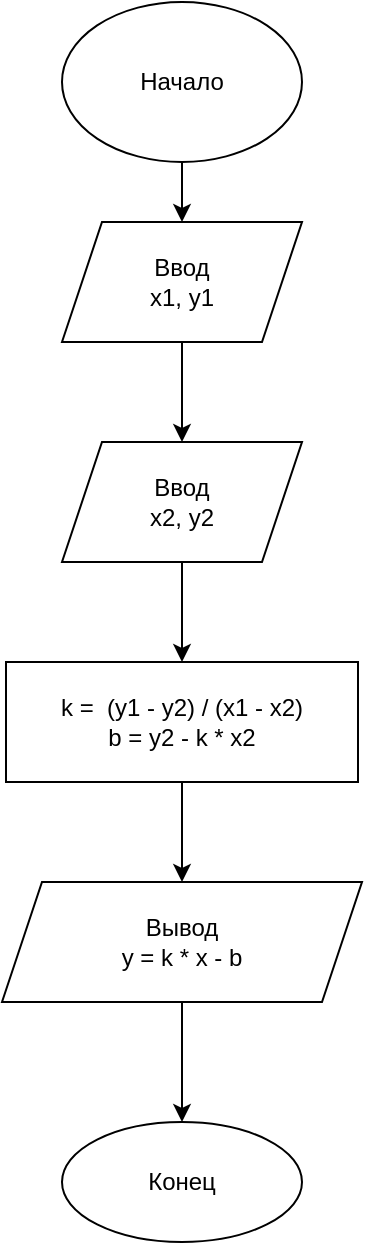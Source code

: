 <mxfile version="17.4.2" type="device"><diagram id="2MpUApduMr4sn0R35vi-" name="Страница 1"><mxGraphModel dx="1102" dy="1025" grid="1" gridSize="10" guides="1" tooltips="1" connect="1" arrows="1" fold="1" page="1" pageScale="1" pageWidth="827" pageHeight="1169" math="0" shadow="0"><root><mxCell id="0"/><mxCell id="1" parent="0"/><mxCell id="-ty0vU4evBSyD7sj8rzU-5" value="" style="edgeStyle=orthogonalEdgeStyle;rounded=0;orthogonalLoop=1;jettySize=auto;html=1;" edge="1" parent="1" source="-ty0vU4evBSyD7sj8rzU-1" target="-ty0vU4evBSyD7sj8rzU-2"><mxGeometry relative="1" as="geometry"/></mxCell><mxCell id="-ty0vU4evBSyD7sj8rzU-1" value="Начало" style="ellipse;whiteSpace=wrap;html=1;" vertex="1" parent="1"><mxGeometry x="354" y="40" width="120" height="80" as="geometry"/></mxCell><mxCell id="-ty0vU4evBSyD7sj8rzU-4" value="" style="edgeStyle=orthogonalEdgeStyle;rounded=0;orthogonalLoop=1;jettySize=auto;html=1;" edge="1" parent="1" source="-ty0vU4evBSyD7sj8rzU-2" target="-ty0vU4evBSyD7sj8rzU-3"><mxGeometry relative="1" as="geometry"/></mxCell><mxCell id="-ty0vU4evBSyD7sj8rzU-2" value="Ввод&lt;br&gt;x1, y1" style="shape=parallelogram;perimeter=parallelogramPerimeter;whiteSpace=wrap;html=1;fixedSize=1;" vertex="1" parent="1"><mxGeometry x="354" y="150" width="120" height="60" as="geometry"/></mxCell><mxCell id="-ty0vU4evBSyD7sj8rzU-7" value="" style="edgeStyle=orthogonalEdgeStyle;rounded=0;orthogonalLoop=1;jettySize=auto;html=1;" edge="1" parent="1" source="-ty0vU4evBSyD7sj8rzU-3" target="-ty0vU4evBSyD7sj8rzU-6"><mxGeometry relative="1" as="geometry"/></mxCell><mxCell id="-ty0vU4evBSyD7sj8rzU-3" value="Ввод&lt;br&gt;x2, y2" style="shape=parallelogram;perimeter=parallelogramPerimeter;whiteSpace=wrap;html=1;fixedSize=1;" vertex="1" parent="1"><mxGeometry x="354" y="260" width="120" height="60" as="geometry"/></mxCell><mxCell id="-ty0vU4evBSyD7sj8rzU-11" value="" style="edgeStyle=orthogonalEdgeStyle;rounded=0;orthogonalLoop=1;jettySize=auto;html=1;" edge="1" parent="1" source="-ty0vU4evBSyD7sj8rzU-6" target="-ty0vU4evBSyD7sj8rzU-8"><mxGeometry relative="1" as="geometry"/></mxCell><mxCell id="-ty0vU4evBSyD7sj8rzU-6" value="k =&amp;nbsp; (y1 - y2) / (x1 - x2)&lt;br&gt;b = y2 - k * x2" style="whiteSpace=wrap;html=1;" vertex="1" parent="1"><mxGeometry x="326" y="370" width="176" height="60" as="geometry"/></mxCell><mxCell id="-ty0vU4evBSyD7sj8rzU-10" value="" style="edgeStyle=orthogonalEdgeStyle;rounded=0;orthogonalLoop=1;jettySize=auto;html=1;" edge="1" parent="1" source="-ty0vU4evBSyD7sj8rzU-8" target="-ty0vU4evBSyD7sj8rzU-9"><mxGeometry relative="1" as="geometry"/></mxCell><mxCell id="-ty0vU4evBSyD7sj8rzU-8" value="Вывод&lt;br&gt;y = k * x - b" style="shape=parallelogram;perimeter=parallelogramPerimeter;whiteSpace=wrap;html=1;fixedSize=1;" vertex="1" parent="1"><mxGeometry x="324" y="480" width="180" height="60" as="geometry"/></mxCell><mxCell id="-ty0vU4evBSyD7sj8rzU-9" value="Конец" style="ellipse;whiteSpace=wrap;html=1;" vertex="1" parent="1"><mxGeometry x="354" y="600" width="120" height="60" as="geometry"/></mxCell></root></mxGraphModel></diagram></mxfile>